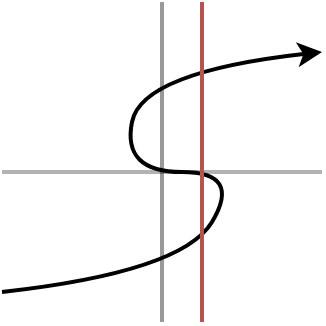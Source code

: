 <mxfile>
    <diagram id="D6pkl9RRAdB0jxwl9CHi" name="Page-1">
        <mxGraphModel dx="817" dy="779" grid="1" gridSize="10" guides="1" tooltips="1" connect="1" arrows="1" fold="1" page="1" pageScale="1" pageWidth="100" pageHeight="100" background="#ffffff" math="0" shadow="0">
            <root>
                <mxCell id="0"/>
                <mxCell id="1" parent="0"/>
                <mxCell id="2" value="" style="line;strokeWidth=2;html=1;rotation=-90;opacity=40;" vertex="1" parent="1">
                    <mxGeometry x="320" y="90" width="160" height="10" as="geometry"/>
                </mxCell>
                <mxCell id="3" value="" style="line;strokeWidth=2;html=1;rotation=0;opacity=30;" vertex="1" parent="1">
                    <mxGeometry x="320" y="95" width="160" height="10" as="geometry"/>
                </mxCell>
                <mxCell id="36" value="" style="curved=1;endArrow=classic;html=1;endFill=1;strokeWidth=2;" edge="1" parent="1">
                    <mxGeometry width="50" height="50" relative="1" as="geometry">
                        <mxPoint x="320" y="160" as="sourcePoint"/>
                        <mxPoint x="480" y="40" as="targetPoint"/>
                        <Array as="points">
                            <mxPoint x="410" y="150"/>
                            <mxPoint x="440" y="100"/>
                            <mxPoint x="380" y="100"/>
                            <mxPoint x="390" y="50"/>
                        </Array>
                    </mxGeometry>
                </mxCell>
                <mxCell id="37" value="" style="line;strokeWidth=2;html=1;rotation=-90;fillColor=#f8cecc;strokeColor=#b85450;" vertex="1" parent="1">
                    <mxGeometry x="340" y="90" width="160" height="10" as="geometry"/>
                </mxCell>
            </root>
        </mxGraphModel>
    </diagram>
</mxfile>